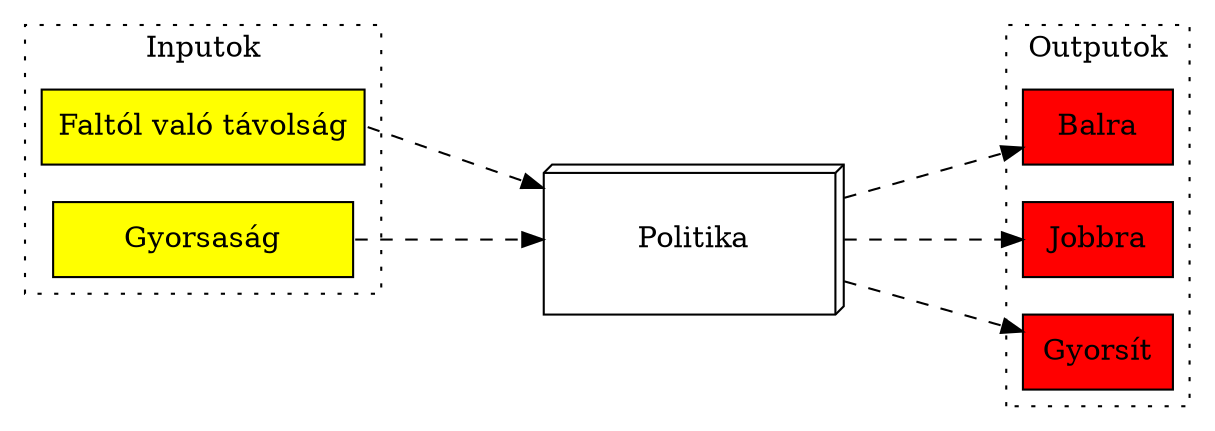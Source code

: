 digraph reinforcement {
    graph [dpi=300]
    rankdir="LR"

    splines=false
    ranksep=1.2

    policy [label="Politika", shape="box3d", width=2, height=1]

    subgraph cluster_2 {
        label="Inputok"
        style="dotted"
        wall_dist [label="Faltól való távolság", shape="rectangle", style="filled", fillcolor="yellow", width=2]
        speed [label="Gyorsaság", shape="rectangle", style="filled", fillcolor="yellow", width=2]
    }

    subgraph cluster_3 {
        label="Outputok"
        style="dotted"
        left [label="Balra", shape="rectangle", style="filled", fillcolor="red", width=1]
        right [label="Jobbra", shape="rectangle", style="filled", fillcolor="red", width=1]
        accelerate [label="Gyorsít", shape="rectangle", style="filled", fillcolor="red", width=1]
    }

    wall_dist:e -> policy [style="dashed"]
    speed:e -> policy [style="dashed"]

    policy -> left [style="dashed"]
    policy -> right [style="dashed"]
    policy -> accelerate [style="dashed"]
}